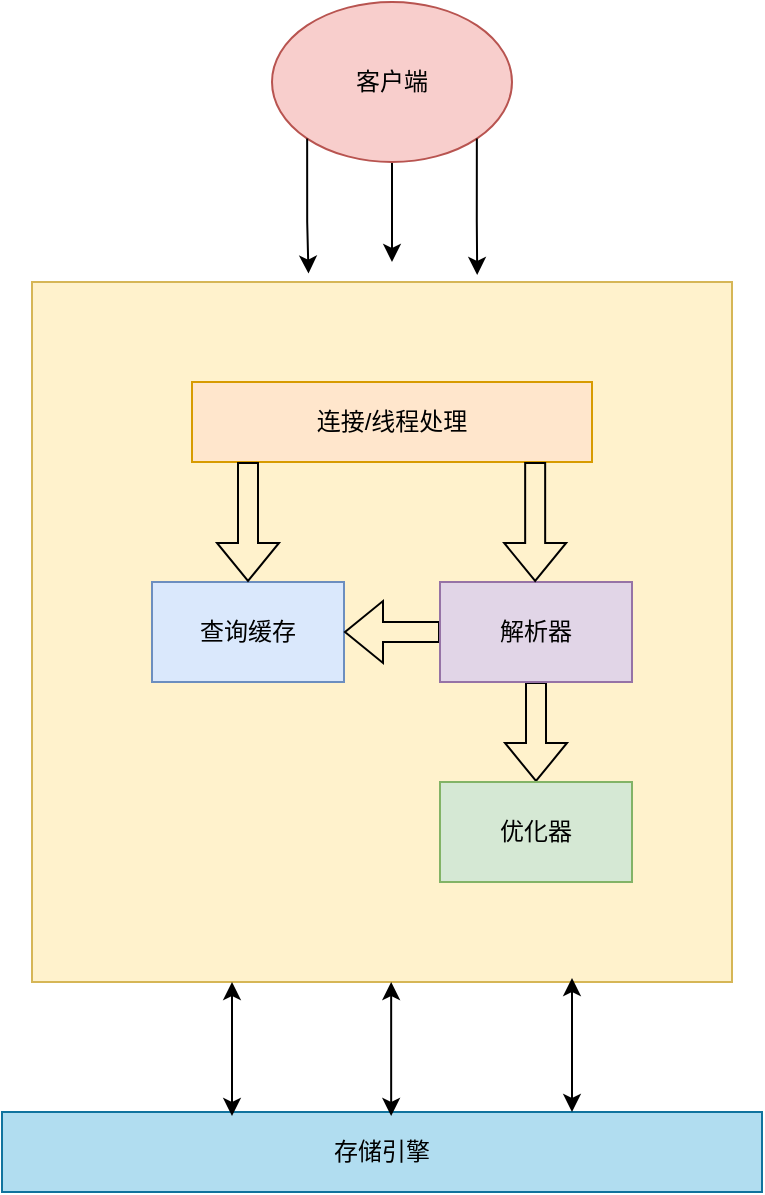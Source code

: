 <mxfile version="24.6.0" type="github">
  <diagram id="prtHgNgQTEPvFCAcTncT" name="Page-1">
    <mxGraphModel dx="1195" dy="615" grid="1" gridSize="10" guides="1" tooltips="1" connect="1" arrows="1" fold="1" page="1" pageScale="1" pageWidth="827" pageHeight="1169" math="0" shadow="0">
      <root>
        <mxCell id="0" />
        <mxCell id="1" parent="0" />
        <mxCell id="B_HVdMrwZ7ZetZHbVxnH-24" style="edgeStyle=orthogonalEdgeStyle;rounded=0;orthogonalLoop=1;jettySize=auto;html=1;exitX=0.5;exitY=1;exitDx=0;exitDy=0;" edge="1" parent="1" source="B_HVdMrwZ7ZetZHbVxnH-5">
          <mxGeometry relative="1" as="geometry">
            <mxPoint x="450" y="160" as="targetPoint" />
          </mxGeometry>
        </mxCell>
        <mxCell id="B_HVdMrwZ7ZetZHbVxnH-5" value="客户端" style="ellipse;whiteSpace=wrap;html=1;fillColor=#f8cecc;strokeColor=#b85450;" vertex="1" parent="1">
          <mxGeometry x="390" y="30" width="120" height="80" as="geometry" />
        </mxCell>
        <mxCell id="B_HVdMrwZ7ZetZHbVxnH-7" value="" style="whiteSpace=wrap;html=1;aspect=fixed;fillColor=#fff2cc;strokeColor=#d6b656;" vertex="1" parent="1">
          <mxGeometry x="270" y="170" width="350" height="350" as="geometry" />
        </mxCell>
        <mxCell id="B_HVdMrwZ7ZetZHbVxnH-8" value="连接/线程处理" style="rounded=0;whiteSpace=wrap;html=1;fillColor=#ffe6cc;strokeColor=#d79b00;" vertex="1" parent="1">
          <mxGeometry x="350" y="220" width="200" height="40" as="geometry" />
        </mxCell>
        <mxCell id="B_HVdMrwZ7ZetZHbVxnH-11" value="查询缓存" style="rounded=0;whiteSpace=wrap;html=1;fillColor=#dae8fc;strokeColor=#6c8ebf;" vertex="1" parent="1">
          <mxGeometry x="330" y="320" width="96" height="50" as="geometry" />
        </mxCell>
        <mxCell id="B_HVdMrwZ7ZetZHbVxnH-18" value="" style="edgeStyle=orthogonalEdgeStyle;rounded=0;orthogonalLoop=1;jettySize=auto;html=1;shape=flexArrow;" edge="1" parent="1" source="B_HVdMrwZ7ZetZHbVxnH-12" target="B_HVdMrwZ7ZetZHbVxnH-11">
          <mxGeometry relative="1" as="geometry" />
        </mxCell>
        <mxCell id="B_HVdMrwZ7ZetZHbVxnH-19" style="edgeStyle=orthogonalEdgeStyle;rounded=0;orthogonalLoop=1;jettySize=auto;html=1;exitX=0.5;exitY=1;exitDx=0;exitDy=0;shape=flexArrow;" edge="1" parent="1" source="B_HVdMrwZ7ZetZHbVxnH-12" target="B_HVdMrwZ7ZetZHbVxnH-13">
          <mxGeometry relative="1" as="geometry" />
        </mxCell>
        <mxCell id="B_HVdMrwZ7ZetZHbVxnH-12" value="解析器" style="rounded=0;whiteSpace=wrap;html=1;fillColor=#e1d5e7;strokeColor=#9673a6;" vertex="1" parent="1">
          <mxGeometry x="474" y="320" width="96" height="50" as="geometry" />
        </mxCell>
        <mxCell id="B_HVdMrwZ7ZetZHbVxnH-13" value="优化器" style="rounded=0;whiteSpace=wrap;html=1;fillColor=#d5e8d4;strokeColor=#82b366;" vertex="1" parent="1">
          <mxGeometry x="474" y="420" width="96" height="50" as="geometry" />
        </mxCell>
        <mxCell id="B_HVdMrwZ7ZetZHbVxnH-14" value="" style="shape=flexArrow;endArrow=classic;html=1;rounded=0;" edge="1" parent="1" target="B_HVdMrwZ7ZetZHbVxnH-11">
          <mxGeometry width="50" height="50" relative="1" as="geometry">
            <mxPoint x="378" y="260" as="sourcePoint" />
            <mxPoint x="450" y="260" as="targetPoint" />
          </mxGeometry>
        </mxCell>
        <mxCell id="B_HVdMrwZ7ZetZHbVxnH-16" value="" style="shape=flexArrow;endArrow=classic;html=1;rounded=0;" edge="1" parent="1">
          <mxGeometry width="50" height="50" relative="1" as="geometry">
            <mxPoint x="521.58" y="260" as="sourcePoint" />
            <mxPoint x="521.58" y="320" as="targetPoint" />
          </mxGeometry>
        </mxCell>
        <mxCell id="B_HVdMrwZ7ZetZHbVxnH-20" value="存储引擎" style="rounded=0;whiteSpace=wrap;html=1;fillColor=#b1ddf0;strokeColor=#10739e;" vertex="1" parent="1">
          <mxGeometry x="255" y="585" width="380" height="40" as="geometry" />
        </mxCell>
        <mxCell id="B_HVdMrwZ7ZetZHbVxnH-22" style="edgeStyle=orthogonalEdgeStyle;rounded=0;orthogonalLoop=1;jettySize=auto;html=1;exitX=0;exitY=1;exitDx=0;exitDy=0;entryX=0.395;entryY=-0.012;entryDx=0;entryDy=0;entryPerimeter=0;" edge="1" parent="1" source="B_HVdMrwZ7ZetZHbVxnH-5" target="B_HVdMrwZ7ZetZHbVxnH-7">
          <mxGeometry relative="1" as="geometry" />
        </mxCell>
        <mxCell id="B_HVdMrwZ7ZetZHbVxnH-26" style="edgeStyle=orthogonalEdgeStyle;rounded=0;orthogonalLoop=1;jettySize=auto;html=1;exitX=1;exitY=1;exitDx=0;exitDy=0;entryX=0.636;entryY=-0.01;entryDx=0;entryDy=0;entryPerimeter=0;" edge="1" parent="1" source="B_HVdMrwZ7ZetZHbVxnH-5" target="B_HVdMrwZ7ZetZHbVxnH-7">
          <mxGeometry relative="1" as="geometry" />
        </mxCell>
        <mxCell id="B_HVdMrwZ7ZetZHbVxnH-28" value="" style="endArrow=classic;startArrow=classic;html=1;rounded=0;" edge="1" parent="1">
          <mxGeometry width="50" height="50" relative="1" as="geometry">
            <mxPoint x="370" y="587" as="sourcePoint" />
            <mxPoint x="370" y="520" as="targetPoint" />
          </mxGeometry>
        </mxCell>
        <mxCell id="B_HVdMrwZ7ZetZHbVxnH-29" value="" style="endArrow=classic;startArrow=classic;html=1;rounded=0;" edge="1" parent="1">
          <mxGeometry width="50" height="50" relative="1" as="geometry">
            <mxPoint x="449.58" y="587" as="sourcePoint" />
            <mxPoint x="449.58" y="520" as="targetPoint" />
          </mxGeometry>
        </mxCell>
        <mxCell id="B_HVdMrwZ7ZetZHbVxnH-30" value="" style="endArrow=classic;startArrow=classic;html=1;rounded=0;" edge="1" parent="1">
          <mxGeometry width="50" height="50" relative="1" as="geometry">
            <mxPoint x="540" y="585" as="sourcePoint" />
            <mxPoint x="540" y="518" as="targetPoint" />
          </mxGeometry>
        </mxCell>
      </root>
    </mxGraphModel>
  </diagram>
</mxfile>
